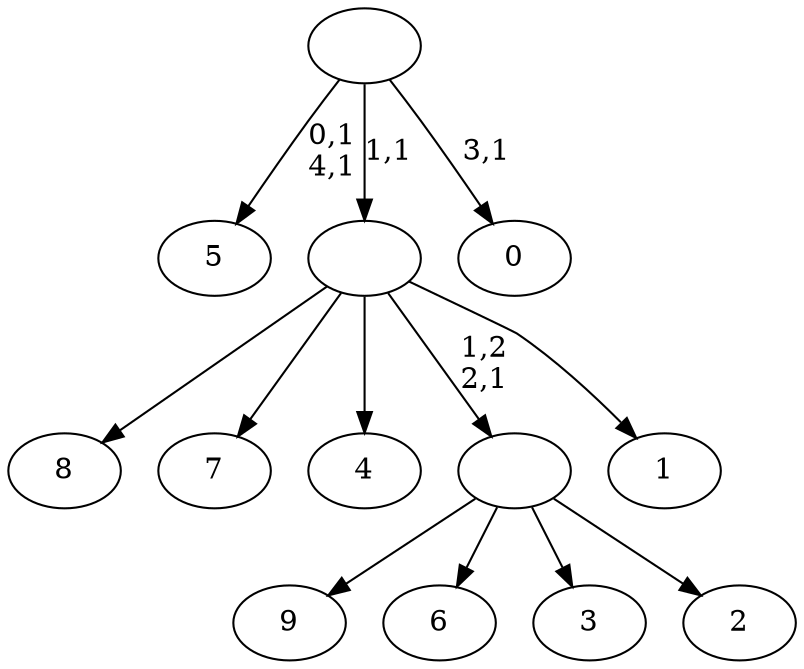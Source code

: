 digraph T {
	15 [label="9"]
	14 [label="8"]
	13 [label="7"]
	12 [label="6"]
	11 [label="5"]
	8 [label="4"]
	7 [label="3"]
	6 [label="2"]
	5 [label=""]
	4 [label="1"]
	3 [label=""]
	2 [label="0"]
	0 [label=""]
	5 -> 15 [label=""]
	5 -> 12 [label=""]
	5 -> 7 [label=""]
	5 -> 6 [label=""]
	3 -> 14 [label=""]
	3 -> 13 [label=""]
	3 -> 8 [label=""]
	3 -> 5 [label="1,2\n2,1"]
	3 -> 4 [label=""]
	0 -> 2 [label="3,1"]
	0 -> 11 [label="0,1\n4,1"]
	0 -> 3 [label="1,1"]
}
